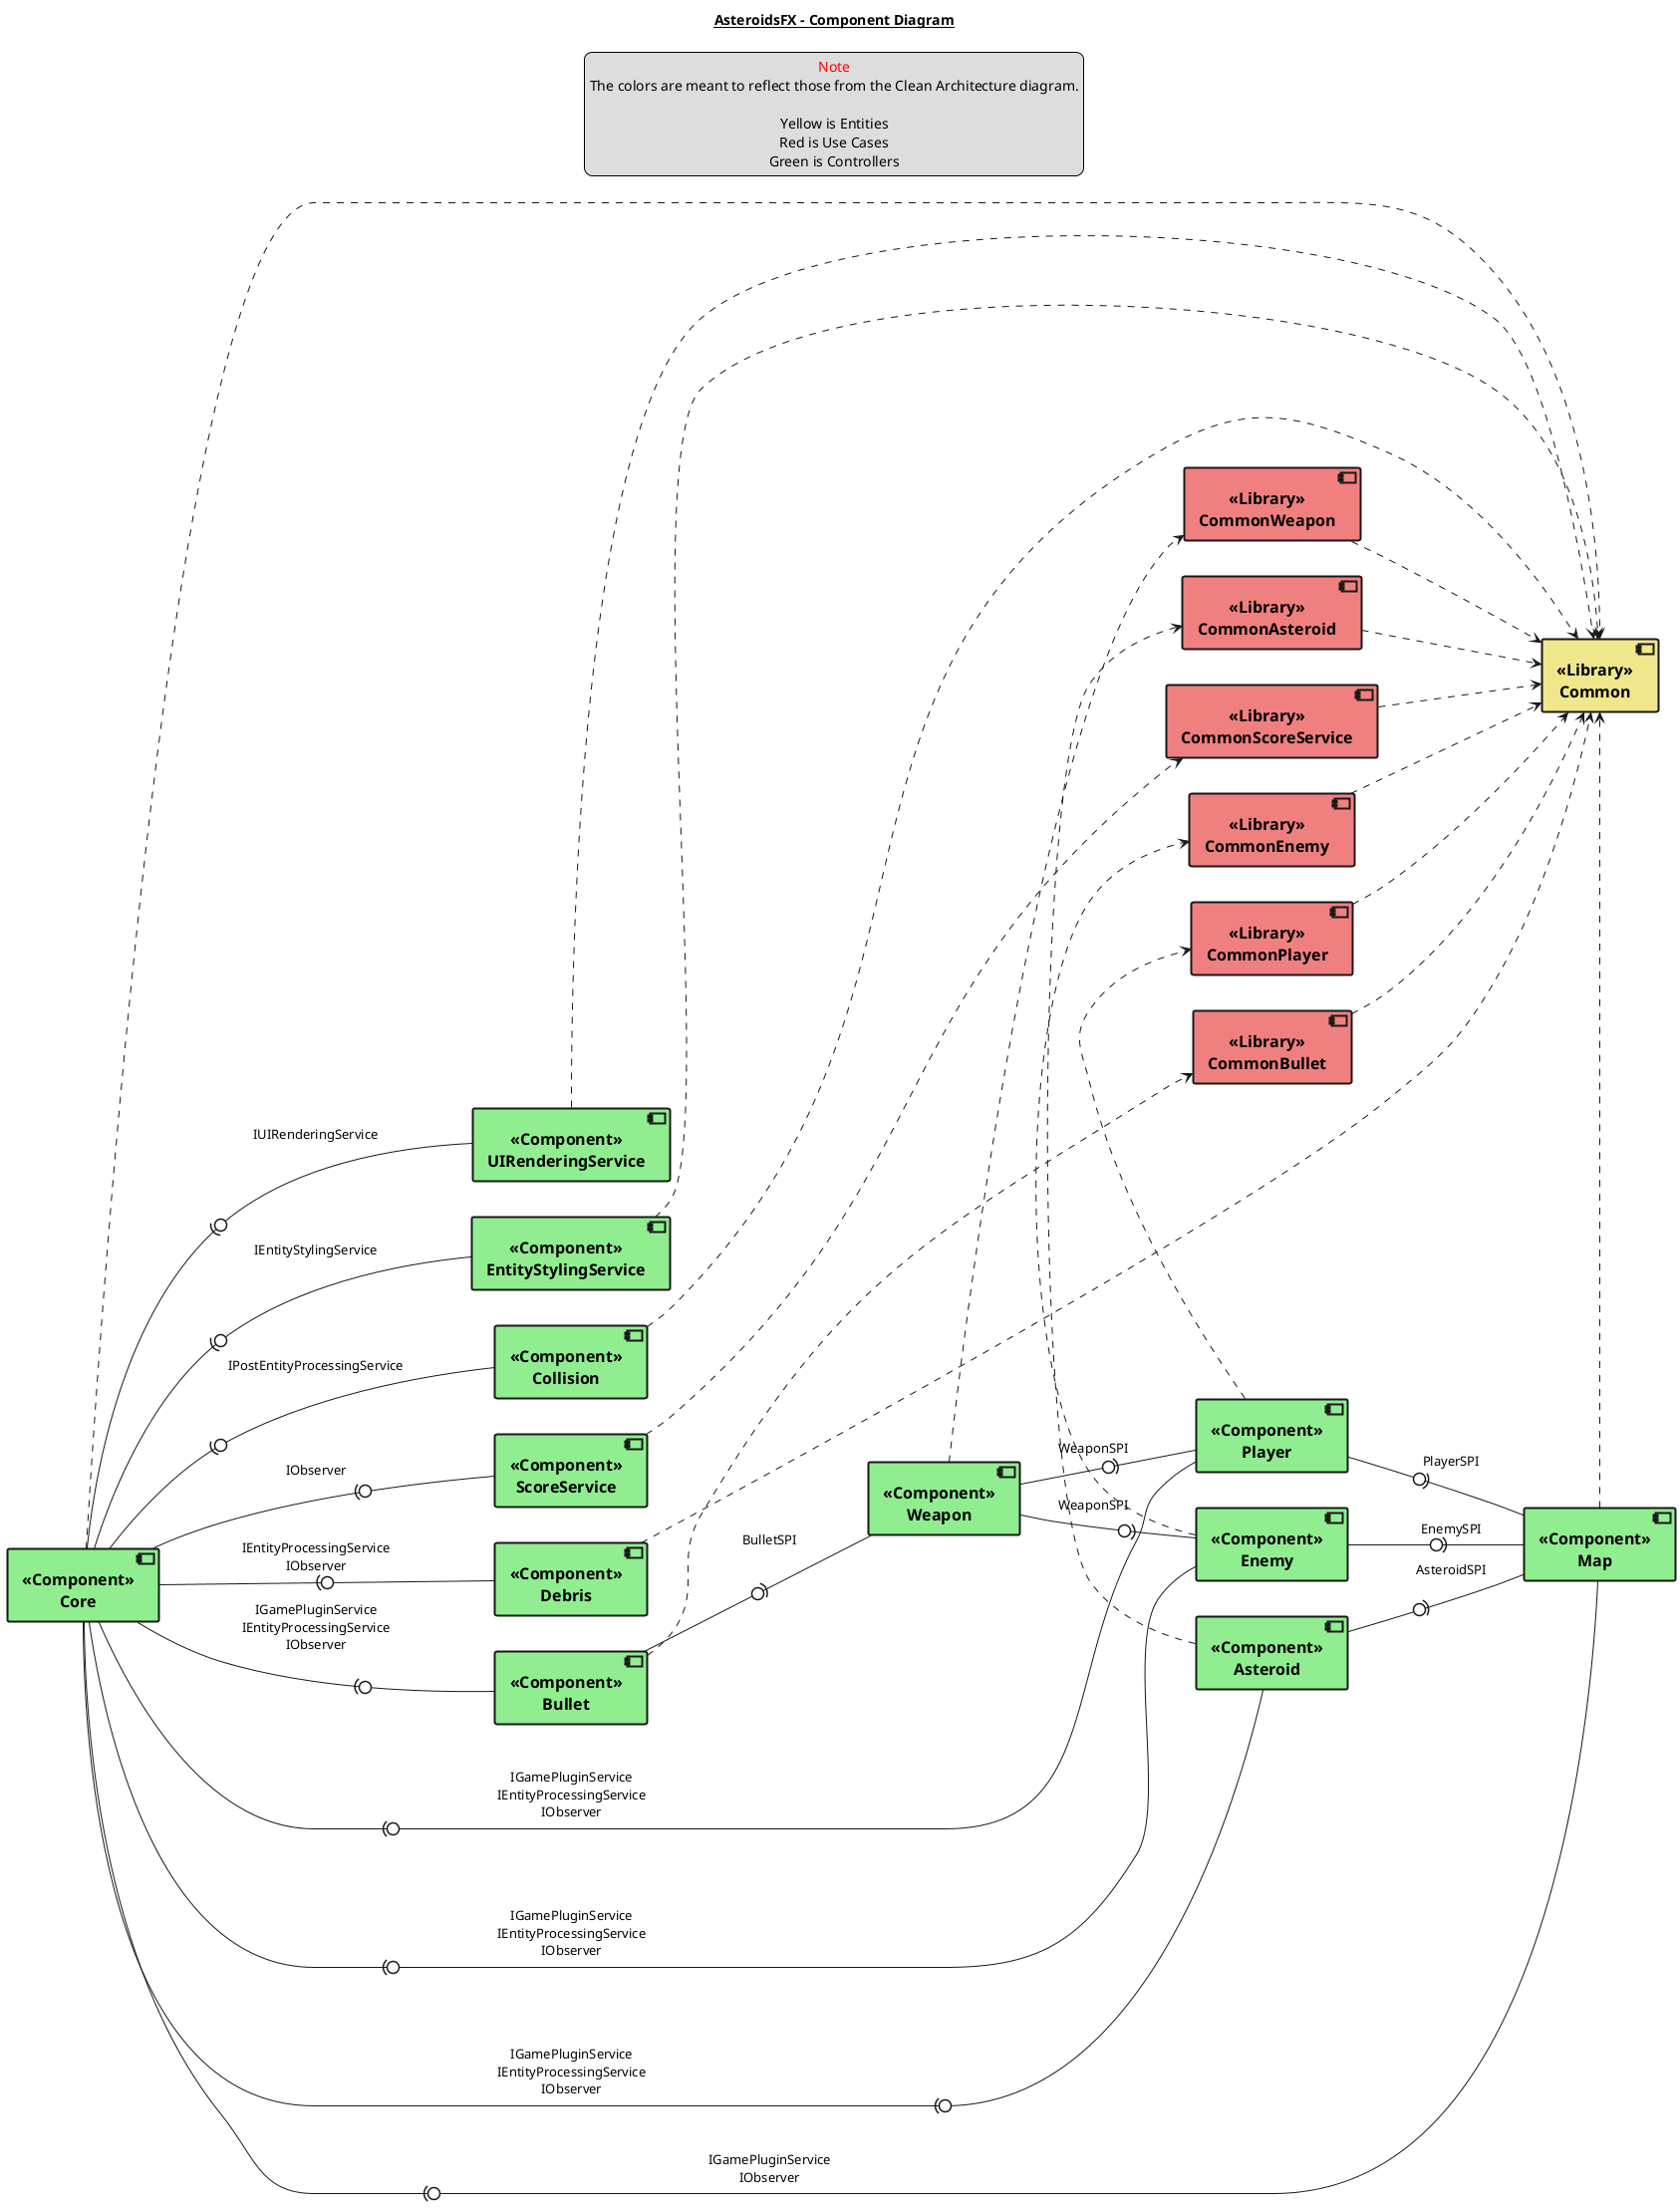 @startuml
title
<u>AsteroidsFX - Component Diagram</u>
end title

legend top
<font color=red>Note</font>
The colors are meant to reflect those from the Clean Architecture diagram.

Yellow is Entities
Red is Use Cases
Green is Controllers
end legend

skinparam defaultTextAlignment center


left to right direction

skinparam component {
    FontName Arial
    FontSize 16
    FontStyle Bold
    BorderThickness 2
}

component [<<Component>>\nCore] as Core #Lightgreen

together {
    component [<<Component>>\nAsteroid] as Asteroid#Lightgreen
    component [<<Component>>\nBullet] as Bullet #Lightgreen
    component [<<Component>>\nDebris] as Debris #Lightgreen
    component [<<Component>>\nCollision] as Collision #Lightgreen
    component [<<Component>>\nEnemy] as Enemy #Lightgreen
    component [<<Component>>\nWeapon] as Weapon #Lightgreen
    component [<<Component>>\nMap] as Map #Lightgreen
    component [<<Component>>\nScoreService] as ScoreService #Lightgreen
    component [<<Component>>\nPlayer] as Player #Lightgreen
    component [<<Component>>\nEntityStylingService] as EntityStylingService #Lightgreen
    component [<<Component>>\nUIRenderingService] as UIRenderingService #Lightgreen
}

together {
    component [<<Library>>\nCommonEnemy] as CommonEnemy#Lightcoral
    component [<<Library>>\nCommonBullet] as CommonBullet #Lightcoral
    component [<<Library>>\nCommonWeapon] as CommonWeapon #Lightcoral
    component [<<Library>>\nCommonAsteroid] as CommonAsteroid#Lightcoral
    component [<<Library>>\nCommonScoreService] as CommonScoreService #Lightcoral
    component [<<Library>>\nCommonPlayer] as CommonPlayer#Lightcoral
}

component [<<Library>>\nCommon] as Common #Khaki


Core .> Common
CommonEnemy .> Common
CommonScoreService ..> Common
CommonPlayer .> Common
CommonBullet .> Common
CommonWeapon .> Common
CommonAsteroid .> Common
UIRenderingService .> Common
EntityStylingService .> Common
Debris ..> Common
Map .> Common
Collision .> Common

Enemy .> CommonEnemy
Weapon .> CommonWeapon
ScoreService .> CommonScoreService
Player .> CommonPlayer
Bullet .> CommonBullet
Asteroid .> CommonAsteroid

Core --(0- Enemy : IGamePluginService\nIEntityProcessingService\nIObserver
Core --(0- Map : IGamePluginService\nIObserver
Core --(0- Asteroid : IGamePluginService\nIEntityProcessingService\nIObserver
Core --(0- Bullet : IGamePluginService\nIEntityProcessingService\nIObserver
Core --(0- Player : IGamePluginService\nIEntityProcessingService\nIObserver
Core --(0- Debris : IEntityProcessingService\nIObserver
Core --(0- ScoreService : IObserver
Core --(0- EntityStylingService : IEntityStylingService
Core --(0- Collision : IPostEntityProcessingService
Core --(0- UIRenderingService : IUIRenderingService

Enemy -0)- Map : EnemySPI
Player -0)- Map : PlayerSPI
Asteroid -0)- Map : AsteroidSPI
Weapon -0)- Enemy : WeaponSPI
Weapon -0)- Player : WeaponSPI
Bullet -0)- Weapon : BulletSPI

@enduml
